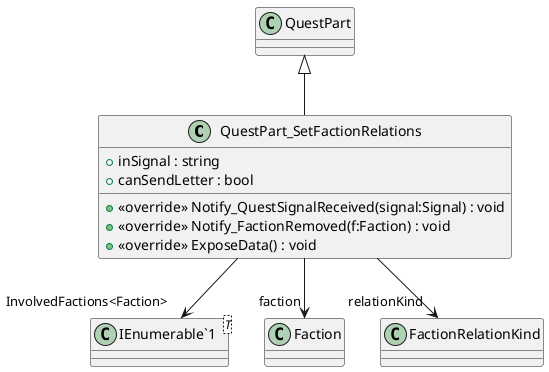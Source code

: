 @startuml
class QuestPart_SetFactionRelations {
    + inSignal : string
    + canSendLetter : bool
    + <<override>> Notify_QuestSignalReceived(signal:Signal) : void
    + <<override>> Notify_FactionRemoved(f:Faction) : void
    + <<override>> ExposeData() : void
}
class "IEnumerable`1"<T> {
}
QuestPart <|-- QuestPart_SetFactionRelations
QuestPart_SetFactionRelations --> "faction" Faction
QuestPart_SetFactionRelations --> "relationKind" FactionRelationKind
QuestPart_SetFactionRelations --> "InvolvedFactions<Faction>" "IEnumerable`1"
@enduml
